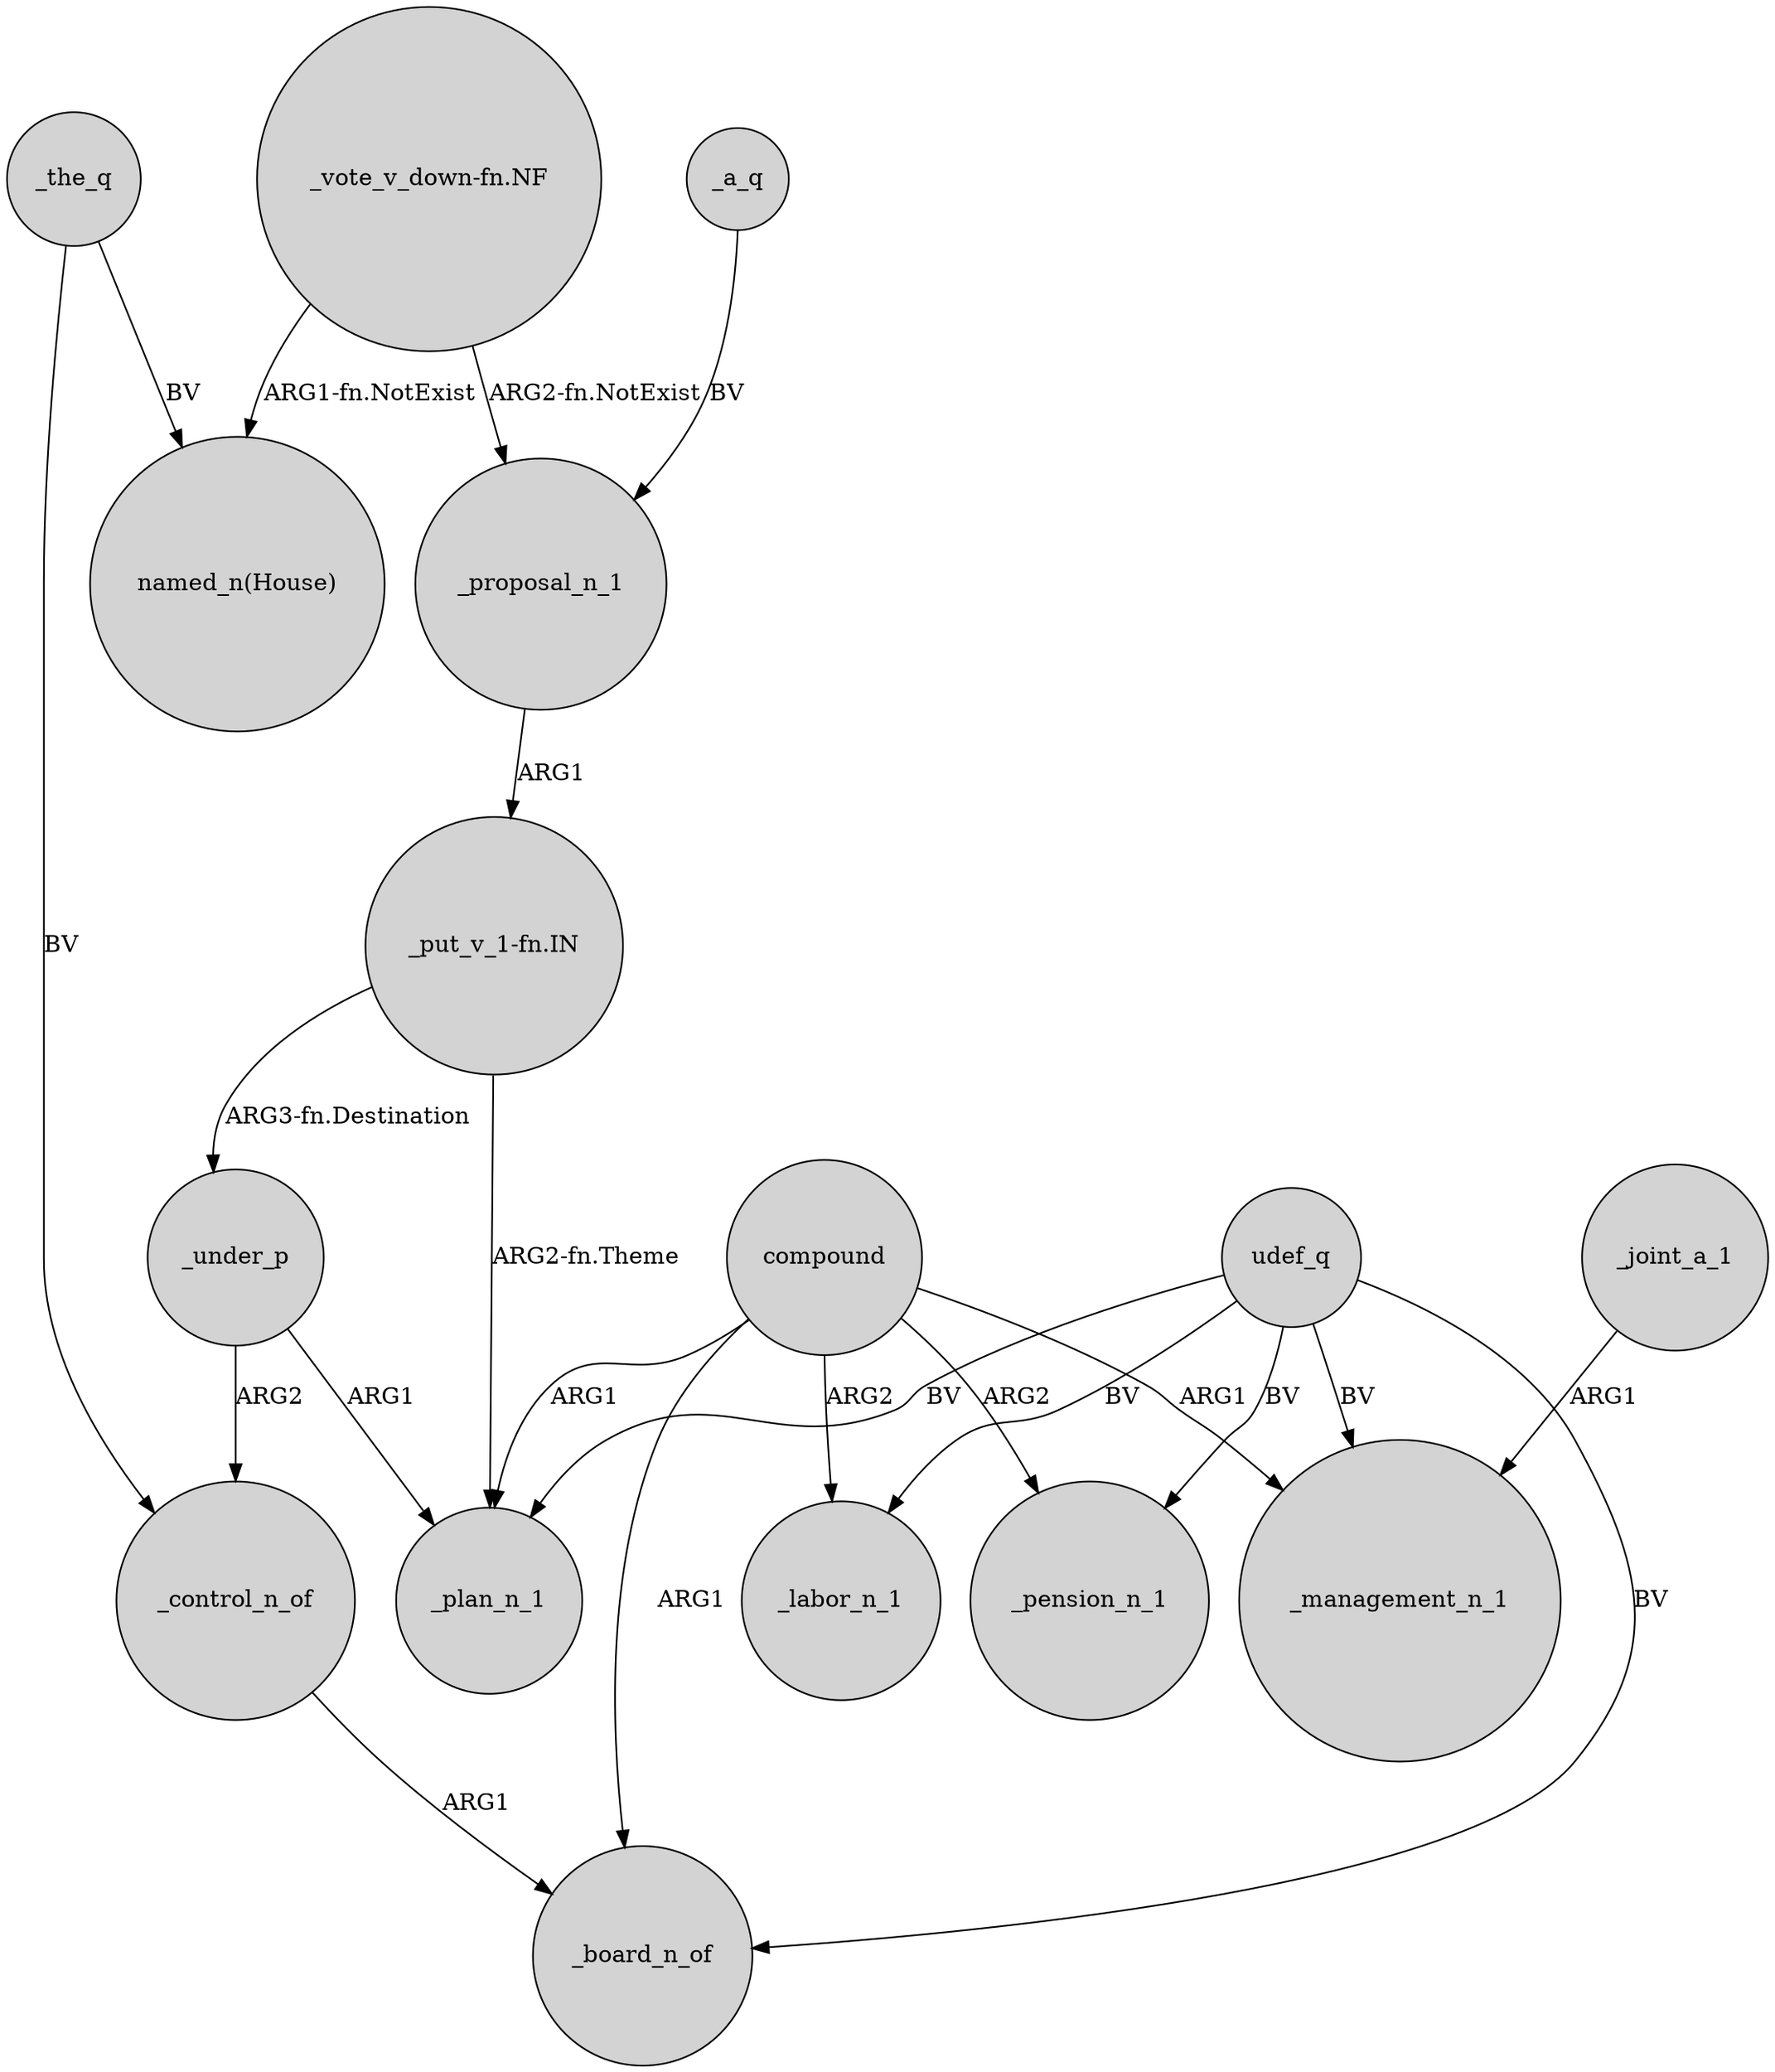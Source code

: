 digraph {
	node [shape=circle style=filled]
	compound -> _board_n_of [label=ARG1]
	_the_q -> _control_n_of [label=BV]
	"_put_v_1-fn.IN" -> _plan_n_1 [label="ARG2-fn.Theme"]
	"_vote_v_down-fn.NF" -> "named_n(House)" [label="ARG1-fn.NotExist"]
	"_vote_v_down-fn.NF" -> _proposal_n_1 [label="ARG2-fn.NotExist"]
	udef_q -> _board_n_of [label=BV]
	compound -> _plan_n_1 [label=ARG1]
	compound -> _labor_n_1 [label=ARG2]
	compound -> _pension_n_1 [label=ARG2]
	_proposal_n_1 -> "_put_v_1-fn.IN" [label=ARG1]
	udef_q -> _management_n_1 [label=BV]
	_the_q -> "named_n(House)" [label=BV]
	udef_q -> _labor_n_1 [label=BV]
	_joint_a_1 -> _management_n_1 [label=ARG1]
	"_put_v_1-fn.IN" -> _under_p [label="ARG3-fn.Destination"]
	udef_q -> _pension_n_1 [label=BV]
	_under_p -> _control_n_of [label=ARG2]
	udef_q -> _plan_n_1 [label=BV]
	_under_p -> _plan_n_1 [label=ARG1]
	compound -> _management_n_1 [label=ARG1]
	_a_q -> _proposal_n_1 [label=BV]
	_control_n_of -> _board_n_of [label=ARG1]
}

